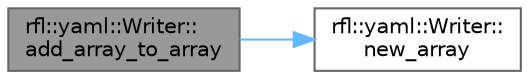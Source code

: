 digraph "rfl::yaml::Writer::add_array_to_array"
{
 // LATEX_PDF_SIZE
  bgcolor="transparent";
  edge [fontname=Helvetica,fontsize=10,labelfontname=Helvetica,labelfontsize=10];
  node [fontname=Helvetica,fontsize=10,shape=box,height=0.2,width=0.4];
  rankdir="LR";
  Node1 [id="Node000001",label="rfl::yaml::Writer::\ladd_array_to_array",height=0.2,width=0.4,color="gray40", fillcolor="grey60", style="filled", fontcolor="black",tooltip=" "];
  Node1 -> Node2 [id="edge1_Node000001_Node000002",color="steelblue1",style="solid",tooltip=" "];
  Node2 [id="Node000002",label="rfl::yaml::Writer::\lnew_array",height=0.2,width=0.4,color="grey40", fillcolor="white", style="filled",URL="$classrfl_1_1yaml_1_1_writer.html#a828da502c15309020c05b20874ed1a62",tooltip=" "];
}
